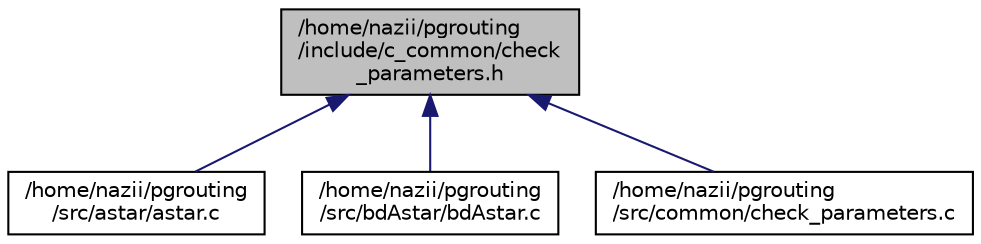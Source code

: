 digraph "/home/nazii/pgrouting/include/c_common/check_parameters.h"
{
  edge [fontname="Helvetica",fontsize="10",labelfontname="Helvetica",labelfontsize="10"];
  node [fontname="Helvetica",fontsize="10",shape=record];
  Node7 [label="/home/nazii/pgrouting\l/include/c_common/check\l_parameters.h",height=0.2,width=0.4,color="black", fillcolor="grey75", style="filled", fontcolor="black"];
  Node7 -> Node8 [dir="back",color="midnightblue",fontsize="10",style="solid",fontname="Helvetica"];
  Node8 [label="/home/nazii/pgrouting\l/src/astar/astar.c",height=0.2,width=0.4,color="black", fillcolor="white", style="filled",URL="$astar_8c.html"];
  Node7 -> Node9 [dir="back",color="midnightblue",fontsize="10",style="solid",fontname="Helvetica"];
  Node9 [label="/home/nazii/pgrouting\l/src/bdAstar/bdAstar.c",height=0.2,width=0.4,color="black", fillcolor="white", style="filled",URL="$bdAstar_8c.html"];
  Node7 -> Node10 [dir="back",color="midnightblue",fontsize="10",style="solid",fontname="Helvetica"];
  Node10 [label="/home/nazii/pgrouting\l/src/common/check_parameters.c",height=0.2,width=0.4,color="black", fillcolor="white", style="filled",URL="$check__parameters_8c.html"];
}
